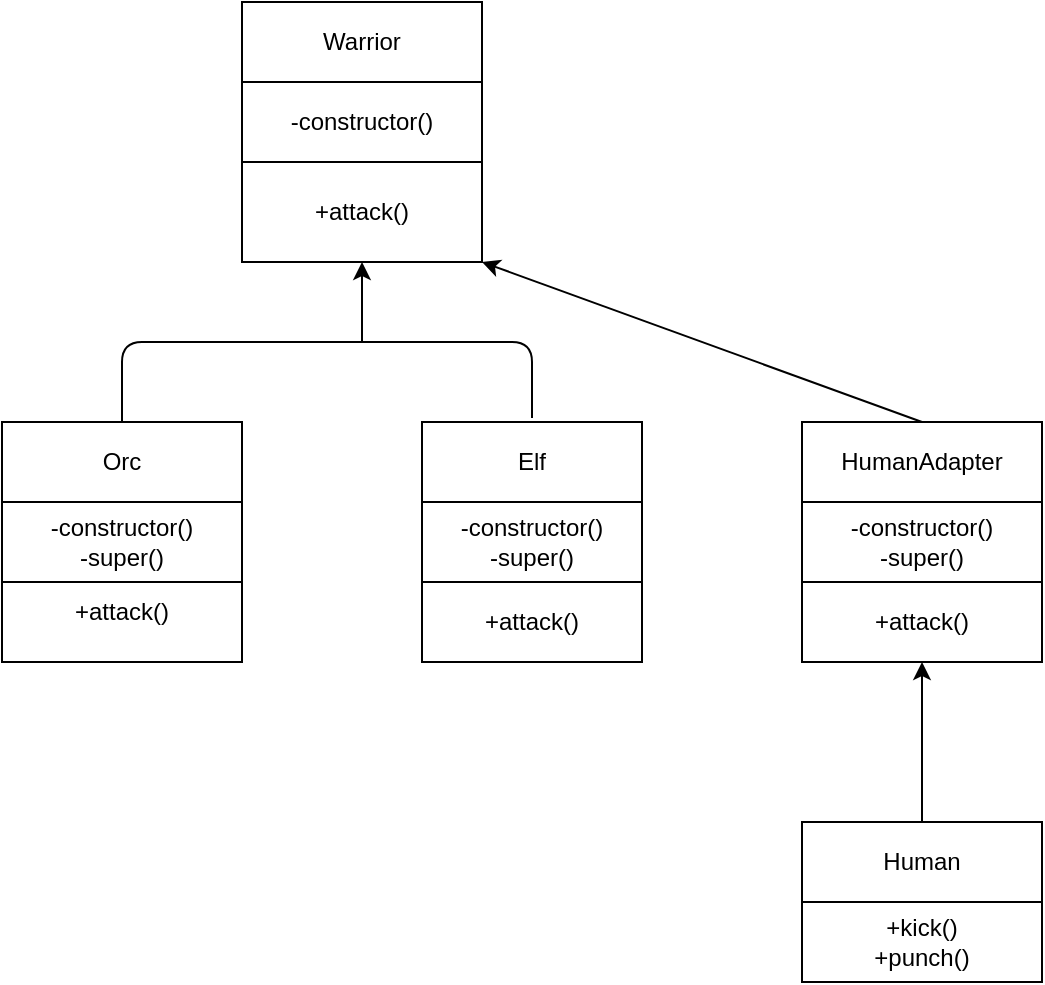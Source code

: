 <mxfile>
    <diagram id="RQiJoaOTIOBQtdcLWyci" name="Page-1">
        <mxGraphModel dx="585" dy="514" grid="1" gridSize="10" guides="1" tooltips="1" connect="1" arrows="1" fold="1" page="1" pageScale="1" pageWidth="827" pageHeight="1169" math="0" shadow="0">
            <root>
                <mxCell id="0"/>
                <mxCell id="1" parent="0"/>
                <mxCell id="2" value="Warrior" style="rounded=0;whiteSpace=wrap;html=1;" vertex="1" parent="1">
                    <mxGeometry x="280" y="110" width="120" height="40" as="geometry"/>
                </mxCell>
                <mxCell id="3" value="+attack()" style="rounded=0;whiteSpace=wrap;html=1;" vertex="1" parent="1">
                    <mxGeometry x="280" y="190" width="120" height="50" as="geometry"/>
                </mxCell>
                <mxCell id="4" value="Orc" style="rounded=0;whiteSpace=wrap;html=1;" vertex="1" parent="1">
                    <mxGeometry x="160" y="320" width="120" height="40" as="geometry"/>
                </mxCell>
                <mxCell id="5" value="Elf" style="rounded=0;whiteSpace=wrap;html=1;" vertex="1" parent="1">
                    <mxGeometry x="370" y="320" width="110" height="40" as="geometry"/>
                </mxCell>
                <mxCell id="6" value="+attack()" style="rounded=0;whiteSpace=wrap;html=1;" vertex="1" parent="1">
                    <mxGeometry x="160" y="390" width="120" height="50" as="geometry"/>
                </mxCell>
                <mxCell id="7" value="+attack()" style="rounded=0;whiteSpace=wrap;html=1;" vertex="1" parent="1">
                    <mxGeometry x="370" y="400" width="110" height="40" as="geometry"/>
                </mxCell>
                <mxCell id="8" value="HumanAdapter" style="rounded=0;whiteSpace=wrap;html=1;" vertex="1" parent="1">
                    <mxGeometry x="560" y="320" width="120" height="40" as="geometry"/>
                </mxCell>
                <mxCell id="9" value="+attack()" style="rounded=0;whiteSpace=wrap;html=1;" vertex="1" parent="1">
                    <mxGeometry x="560" y="400" width="120" height="40" as="geometry"/>
                </mxCell>
                <mxCell id="10" value="Human" style="rounded=0;whiteSpace=wrap;html=1;" vertex="1" parent="1">
                    <mxGeometry x="560" y="520" width="120" height="40" as="geometry"/>
                </mxCell>
                <mxCell id="11" value="+kick()&lt;br&gt;+punch()" style="rounded=0;whiteSpace=wrap;html=1;" vertex="1" parent="1">
                    <mxGeometry x="560" y="560" width="120" height="40" as="geometry"/>
                </mxCell>
                <mxCell id="12" value="-constructor()" style="rounded=0;whiteSpace=wrap;html=1;" vertex="1" parent="1">
                    <mxGeometry x="280" y="150" width="120" height="40" as="geometry"/>
                </mxCell>
                <mxCell id="13" value="-constructor()&lt;br&gt;-super()" style="rounded=0;whiteSpace=wrap;html=1;" vertex="1" parent="1">
                    <mxGeometry x="160" y="360" width="120" height="40" as="geometry"/>
                </mxCell>
                <mxCell id="14" value="-constructor()&lt;br&gt;-super()" style="rounded=0;whiteSpace=wrap;html=1;" vertex="1" parent="1">
                    <mxGeometry x="370" y="360" width="110" height="40" as="geometry"/>
                </mxCell>
                <mxCell id="15" value="-constructor()&lt;br&gt;-super()" style="rounded=0;whiteSpace=wrap;html=1;" vertex="1" parent="1">
                    <mxGeometry x="560" y="360" width="120" height="40" as="geometry"/>
                </mxCell>
                <mxCell id="17" value="" style="endArrow=none;html=1;exitX=0.5;exitY=0;exitDx=0;exitDy=0;" edge="1" parent="1" source="4">
                    <mxGeometry width="50" height="50" relative="1" as="geometry">
                        <mxPoint x="420" y="390" as="sourcePoint"/>
                        <mxPoint x="425" y="318" as="targetPoint"/>
                        <Array as="points">
                            <mxPoint x="220" y="280"/>
                            <mxPoint x="425" y="280"/>
                        </Array>
                    </mxGeometry>
                </mxCell>
                <mxCell id="18" value="" style="endArrow=classic;html=1;entryX=0.5;entryY=1;entryDx=0;entryDy=0;" edge="1" parent="1" target="3">
                    <mxGeometry width="50" height="50" relative="1" as="geometry">
                        <mxPoint x="340" y="280" as="sourcePoint"/>
                        <mxPoint x="380" y="240" as="targetPoint"/>
                    </mxGeometry>
                </mxCell>
                <mxCell id="19" value="" style="endArrow=classic;html=1;entryX=1;entryY=1;entryDx=0;entryDy=0;" edge="1" parent="1" target="3">
                    <mxGeometry width="50" height="50" relative="1" as="geometry">
                        <mxPoint x="620" y="320" as="sourcePoint"/>
                        <mxPoint x="670" y="270" as="targetPoint"/>
                    </mxGeometry>
                </mxCell>
                <mxCell id="20" value="" style="endArrow=classic;html=1;entryX=0.5;entryY=1;entryDx=0;entryDy=0;" edge="1" parent="1" target="9">
                    <mxGeometry width="50" height="50" relative="1" as="geometry">
                        <mxPoint x="620" y="520" as="sourcePoint"/>
                        <mxPoint x="620" y="450" as="targetPoint"/>
                    </mxGeometry>
                </mxCell>
            </root>
        </mxGraphModel>
    </diagram>
</mxfile>